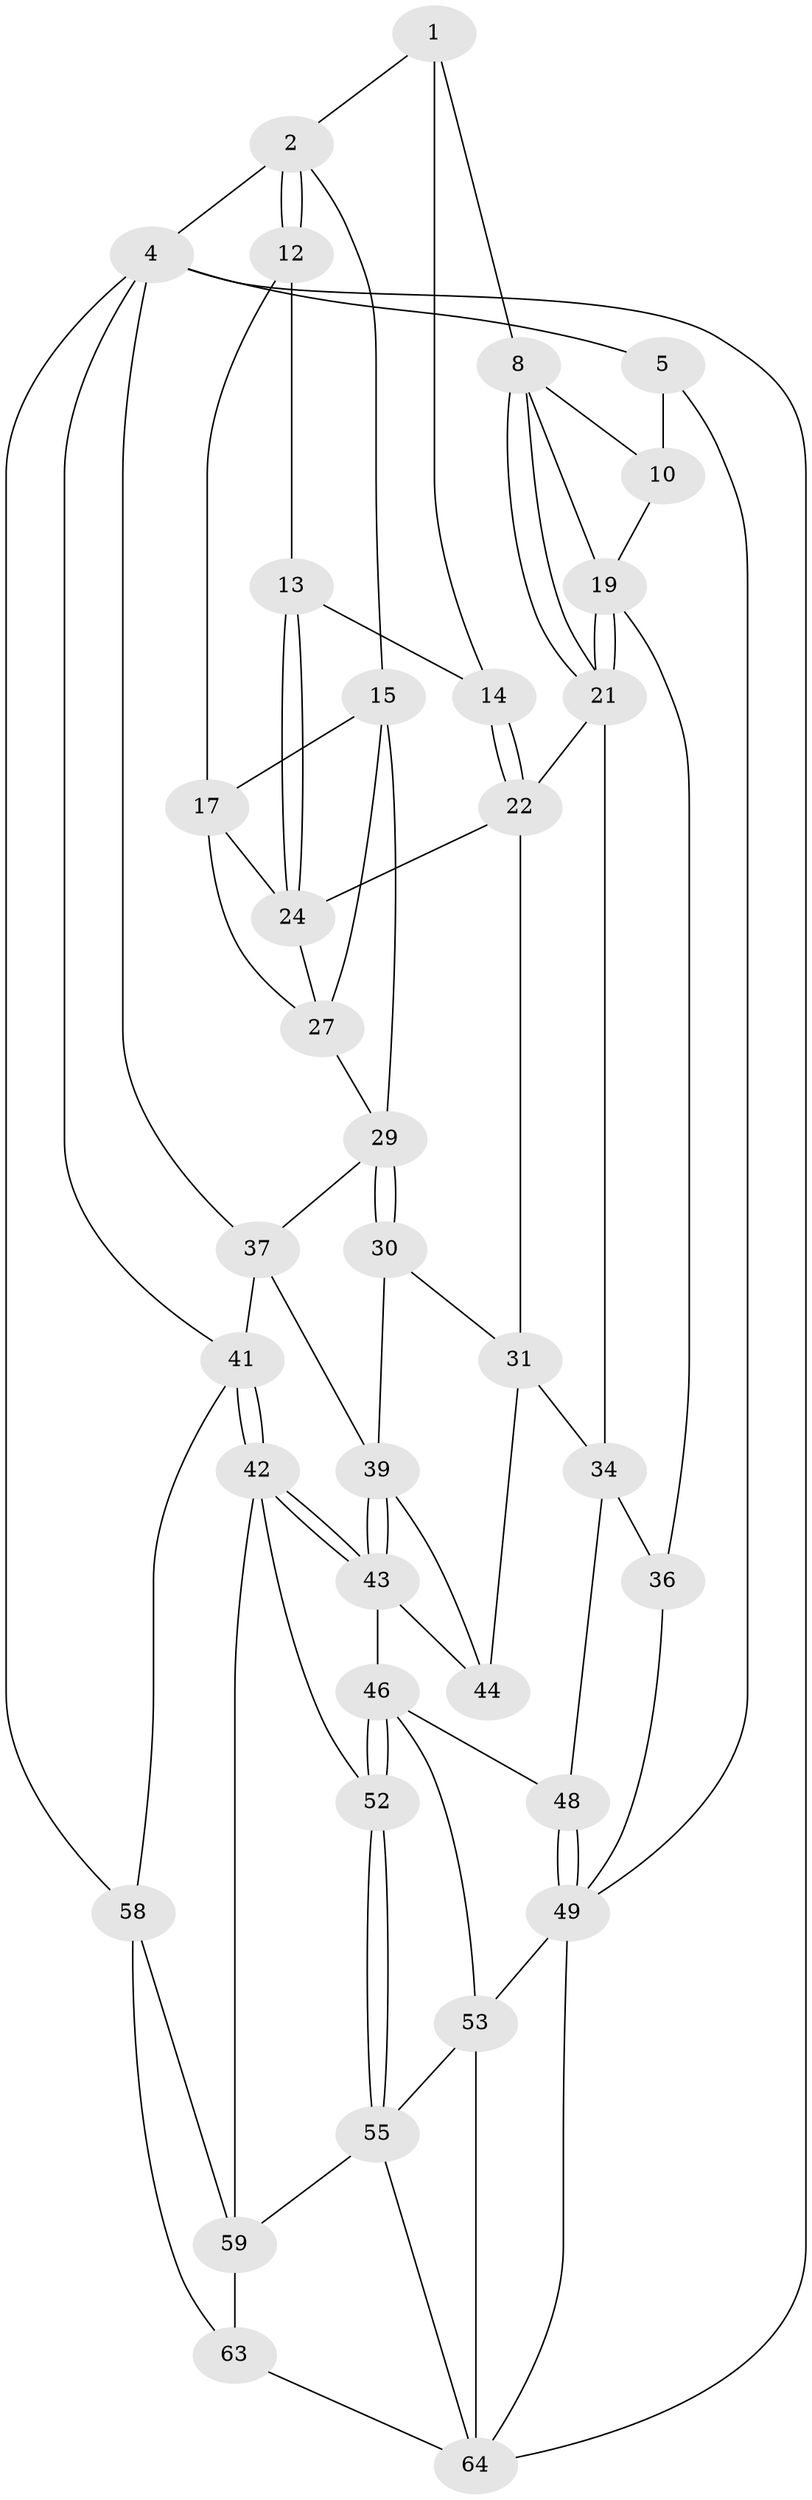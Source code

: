 // original degree distribution, {3: 0.03076923076923077, 4: 0.2, 5: 0.6153846153846154, 6: 0.15384615384615385}
// Generated by graph-tools (version 1.1) at 2025/42/03/06/25 10:42:28]
// undirected, 37 vertices, 82 edges
graph export_dot {
graph [start="1"]
  node [color=gray90,style=filled];
  1 [pos="+0.4958491701574991+0",super="+7"];
  2 [pos="+0.6368090387061238+0",super="+3"];
  4 [pos="+1+0",super="+60"];
  5 [pos="+0+0",super="+6"];
  8 [pos="+0.31167069312149714+0.10592419127843102",super="+9"];
  10 [pos="+0.19659998911848964+0.04310509649780037",super="+11"];
  12 [pos="+0.6355774689539946+0.10997957558054915"];
  13 [pos="+0.5058613375115688+0.1393595896143831"];
  14 [pos="+0.4020921459300798+0.11717986983889472"];
  15 [pos="+0.8896615568733868+0.29420809505330303",super="+16"];
  17 [pos="+0.7910421301658654+0.24670457705907353",super="+18"];
  19 [pos="+0.08515429370919189+0.3295098585169327",super="+20"];
  21 [pos="+0.2602513920972789+0.31836327067581494",super="+23"];
  22 [pos="+0.43285693323188984+0.27982126279065467",super="+26"];
  24 [pos="+0.5467158619434225+0.26613182274069946",super="+25"];
  27 [pos="+0.5625010156483161+0.2872115409336539",super="+28"];
  29 [pos="+0.62251635332405+0.3915631503055238",super="+32"];
  30 [pos="+0.5972475782611496+0.4790626461207266"];
  31 [pos="+0.4541945628718488+0.3886230328066281",super="+33"];
  34 [pos="+0.37473193075330474+0.5311401880162268",super="+35"];
  36 [pos="+0+0.5926588489241259"];
  37 [pos="+0.9476705168549892+0.3409012679856011",super="+38"];
  39 [pos="+0.8029848039525894+0.45037555066304086",super="+40"];
  41 [pos="+1+0.5823018556698862",super="+57"];
  42 [pos="+0.8121191500862385+0.6979964067849086",super="+51"];
  43 [pos="+0.7238910081614696+0.6212760865964803",super="+45"];
  44 [pos="+0.5955756331149021+0.5383512003212986"];
  46 [pos="+0.542761214467145+0.6997541306180096",super="+47"];
  48 [pos="+0.3611040919874562+0.5918702635584915"];
  49 [pos="+0.19314864776767676+0.8590360925603414",super="+50"];
  52 [pos="+0.6024953084253523+0.8010788074018542"];
  53 [pos="+0.3910552798259006+0.7604197786068734",super="+54"];
  55 [pos="+0.5863853749663941+0.9169609516475662",super="+56"];
  58 [pos="+0.8066436114618775+0.8377194068135463",super="+62"];
  59 [pos="+0.8055591425709059+0.835538054252704",super="+61"];
  63 [pos="+0.588376318036546+1"];
  64 [pos="+0.23548537604709796+0.9355577611375033",super="+65"];
  1 -- 2;
  1 -- 8;
  1 -- 14;
  2 -- 12;
  2 -- 12;
  2 -- 4;
  2 -- 15;
  4 -- 5;
  4 -- 64;
  4 -- 41;
  4 -- 58;
  4 -- 37;
  5 -- 10 [weight=2];
  5 -- 49;
  8 -- 21;
  8 -- 21;
  8 -- 10;
  8 -- 19;
  10 -- 19;
  12 -- 13;
  12 -- 17;
  13 -- 14;
  13 -- 24;
  13 -- 24;
  14 -- 22;
  14 -- 22;
  15 -- 29;
  15 -- 17;
  15 -- 27;
  17 -- 27;
  17 -- 24;
  19 -- 21;
  19 -- 21;
  19 -- 36;
  21 -- 34;
  21 -- 22;
  22 -- 24;
  22 -- 31;
  24 -- 27;
  27 -- 29;
  29 -- 30;
  29 -- 30;
  29 -- 37;
  30 -- 31;
  30 -- 39;
  31 -- 34;
  31 -- 44;
  34 -- 48;
  34 -- 36;
  36 -- 49;
  37 -- 39;
  37 -- 41;
  39 -- 43;
  39 -- 43;
  39 -- 44;
  41 -- 42;
  41 -- 42;
  41 -- 58;
  42 -- 43;
  42 -- 43;
  42 -- 59;
  42 -- 52;
  43 -- 44;
  43 -- 46;
  46 -- 52;
  46 -- 52;
  46 -- 48;
  46 -- 53;
  48 -- 49;
  48 -- 49;
  49 -- 53;
  49 -- 64;
  52 -- 55;
  52 -- 55;
  53 -- 64;
  53 -- 55;
  55 -- 59;
  55 -- 64;
  58 -- 59;
  58 -- 63;
  59 -- 63;
  63 -- 64;
}
